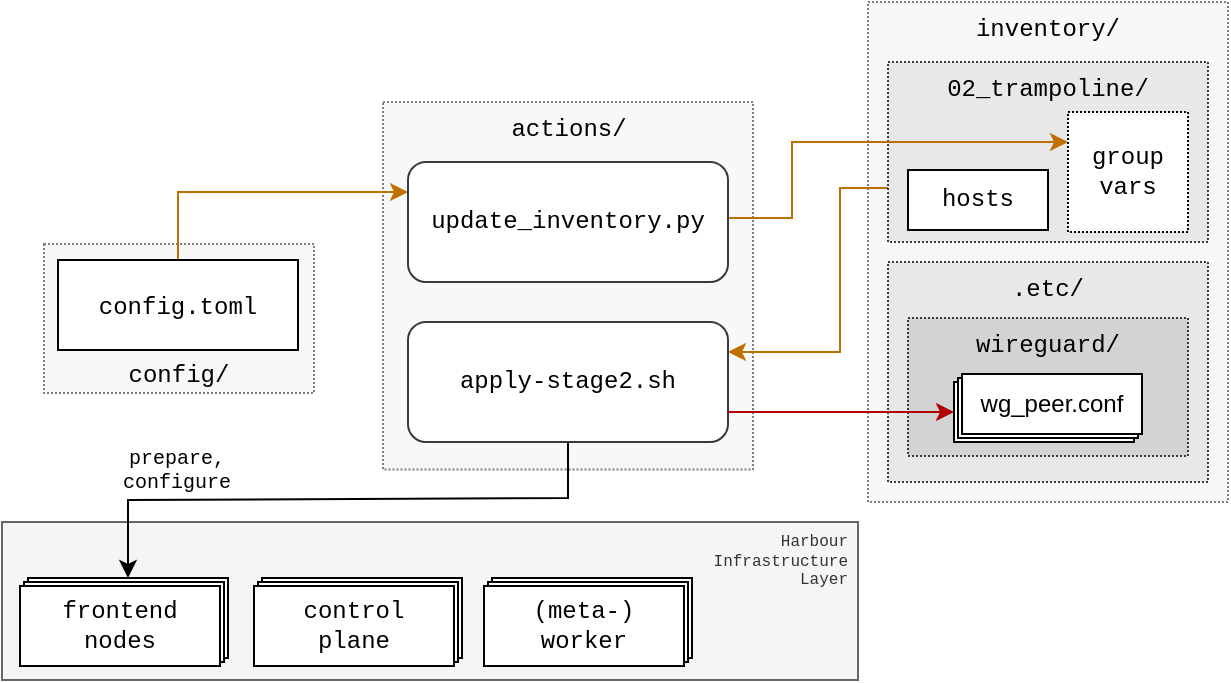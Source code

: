 <mxfile>
    <diagram id="6cig-UOc-U2CCzyN5WBH" name="Page-1">
        <mxGraphModel dx="436" dy="688" grid="1" gridSize="1" guides="1" tooltips="1" connect="1" arrows="1" fold="1" page="1" pageScale="1" pageWidth="583" pageHeight="827" math="0" shadow="0">
            <root>
                <mxCell id="0"/>
                <mxCell id="1" parent="0"/>
                <mxCell id="66" value="Harbour&lt;br style=&quot;font-size: 8px;&quot;&gt;Infrastructure&lt;br style=&quot;font-size: 8px;&quot;&gt;Layer" style="rounded=0;whiteSpace=wrap;html=1;fontFamily=Courier New;fillColor=#f5f5f5;verticalAlign=top;strokeColor=#666666;fontColor=#333333;fontSize=8;labelPosition=center;verticalLabelPosition=middle;align=right;spacing=0;spacingRight=5;" vertex="1" parent="1">
                    <mxGeometry x="237" y="510" width="428" height="79" as="geometry"/>
                </mxCell>
                <mxCell id="27" value="actions/" style="rounded=0;whiteSpace=wrap;html=1;fontFamily=Courier New;verticalAlign=top;dashed=1;dashPattern=1 1;fillColor=#F2F2F2;opacity=50;" vertex="1" parent="1">
                    <mxGeometry x="427.5" y="300" width="185" height="183.75" as="geometry"/>
                </mxCell>
                <mxCell id="28" value="config/" style="rounded=0;whiteSpace=wrap;html=1;fontFamily=Courier New;verticalAlign=bottom;dashed=1;dashPattern=1 1;fillColor=#F2F2F2;opacity=50;" vertex="1" parent="1">
                    <mxGeometry x="258" y="371" width="135" height="74.5" as="geometry"/>
                </mxCell>
                <mxCell id="30" style="edgeStyle=none;rounded=0;html=1;exitX=0.5;exitY=0;exitDx=0;exitDy=0;entryX=0;entryY=0.25;entryDx=0;entryDy=0;startArrow=none;startFill=0;fillColor=#f0a30a;strokeColor=#BD7000;" edge="1" parent="1" source="31" target="54">
                    <mxGeometry relative="1" as="geometry">
                        <Array as="points">
                            <mxPoint x="325" y="345"/>
                        </Array>
                    </mxGeometry>
                </mxCell>
                <mxCell id="31" value="&lt;font face=&quot;Courier New&quot;&gt;config.toml&lt;br&gt;&lt;/font&gt;" style="rounded=0;whiteSpace=wrap;html=1;" vertex="1" parent="1">
                    <mxGeometry x="265" y="379" width="120" height="45" as="geometry"/>
                </mxCell>
                <mxCell id="76" value="prepare,&lt;br style=&quot;font-size: 10px;&quot;&gt;configure" style="edgeStyle=none;rounded=0;html=1;exitX=0.5;exitY=1;exitDx=0;exitDy=0;entryX=0.5;entryY=0;entryDx=0;entryDy=0;fontFamily=Courier New;fontSize=10;labelBackgroundColor=none;labelPosition=center;verticalLabelPosition=top;align=center;verticalAlign=bottom;spacing=1;" edge="1" parent="1" source="36" target="62">
                    <mxGeometry x="0.561" y="-1" relative="1" as="geometry">
                        <Array as="points">
                            <mxPoint x="520" y="498"/>
                            <mxPoint x="300" y="499"/>
                        </Array>
                        <mxPoint as="offset"/>
                    </mxGeometry>
                </mxCell>
                <mxCell id="36" value="apply-stage2.sh" style="rounded=1;whiteSpace=wrap;html=1;fontFamily=Courier New;strokeColor=#36393d;fillColor=#FFFFFF;" vertex="1" parent="1">
                    <mxGeometry x="440" y="410" width="160" height="60" as="geometry"/>
                </mxCell>
                <mxCell id="37" value="inventory/" style="rounded=0;whiteSpace=wrap;html=1;fontFamily=Courier New;verticalAlign=top;dashed=1;dashPattern=1 1;fillColor=#F2F2F2;opacity=50;" vertex="1" parent="1">
                    <mxGeometry x="670" y="250" width="180" height="250" as="geometry"/>
                </mxCell>
                <mxCell id="55" style="edgeStyle=none;html=1;entryX=1;entryY=0.25;entryDx=0;entryDy=0;rounded=0;fillColor=#f0a30a;strokeColor=#BD7000;" edge="1" parent="1" target="36">
                    <mxGeometry relative="1" as="geometry">
                        <mxPoint x="680" y="343" as="sourcePoint"/>
                        <Array as="points">
                            <mxPoint x="656" y="343"/>
                            <mxPoint x="656" y="425"/>
                        </Array>
                    </mxGeometry>
                </mxCell>
                <mxCell id="38" value="02_trampoline/" style="rounded=0;whiteSpace=wrap;html=1;dashed=1;dashPattern=1 1;fontFamily=Courier New;verticalAlign=top;fillColor=#E3E3E3;opacity=75;" vertex="1" parent="1">
                    <mxGeometry x="680" y="280" width="160" height="90" as="geometry"/>
                </mxCell>
                <mxCell id="40" value=".etc/" style="rounded=0;whiteSpace=wrap;html=1;dashed=1;dashPattern=1 1;fontFamily=Courier New;verticalAlign=top;fillColor=#E3E3E3;opacity=75;" vertex="1" parent="1">
                    <mxGeometry x="680" y="380" width="160" height="110" as="geometry"/>
                </mxCell>
                <mxCell id="41" value="hosts" style="rounded=0;whiteSpace=wrap;html=1;fontFamily=Courier New;verticalAlign=middle;" vertex="1" parent="1">
                    <mxGeometry x="690" y="334" width="70" height="30" as="geometry"/>
                </mxCell>
                <mxCell id="44" value="group&lt;br&gt;vars" style="rounded=0;whiteSpace=wrap;html=1;fontFamily=Courier New;verticalAlign=middle;dashed=1;dashPattern=1 1;" vertex="1" parent="1">
                    <mxGeometry x="770" y="305" width="60" height="60" as="geometry"/>
                </mxCell>
                <mxCell id="48" style="edgeStyle=none;rounded=0;html=1;exitX=0.999;exitY=0.467;exitDx=0;exitDy=0;entryX=0;entryY=0.25;entryDx=0;entryDy=0;fontFamily=Courier New;fillColor=#f0a30a;strokeColor=#BD7000;exitPerimeter=0;" edge="1" parent="1" source="54" target="44">
                    <mxGeometry relative="1" as="geometry">
                        <Array as="points">
                            <mxPoint x="632" y="358"/>
                            <mxPoint x="632" y="320"/>
                            <mxPoint x="740" y="320"/>
                        </Array>
                    </mxGeometry>
                </mxCell>
                <mxCell id="54" value="update_inventory.py" style="rounded=1;whiteSpace=wrap;html=1;fontFamily=Courier New;strokeColor=#36393d;fillColor=#FFFFFF;" vertex="1" parent="1">
                    <mxGeometry x="440" y="330" width="160" height="60" as="geometry"/>
                </mxCell>
                <mxCell id="57" value="wireguard/" style="rounded=0;whiteSpace=wrap;html=1;dashed=1;dashPattern=1 1;fontFamily=Courier New;verticalAlign=top;opacity=75;fillColor=#CCCCCC;" vertex="1" parent="1">
                    <mxGeometry x="690" y="408" width="140" height="69" as="geometry"/>
                </mxCell>
                <mxCell id="58" value="wg_peer.conf" style="rounded=0;whiteSpace=wrap;html=1;verticalAlign=middle;" vertex="1" parent="1">
                    <mxGeometry x="713" y="440" width="90" height="30" as="geometry"/>
                </mxCell>
                <mxCell id="59" value="wg_peer.conf" style="rounded=0;whiteSpace=wrap;html=1;verticalAlign=middle;" vertex="1" parent="1">
                    <mxGeometry x="715" y="438" width="90" height="30" as="geometry"/>
                </mxCell>
                <mxCell id="60" value="wg_peer.conf" style="rounded=0;whiteSpace=wrap;html=1;verticalAlign=middle;" vertex="1" parent="1">
                    <mxGeometry x="717" y="436" width="90" height="30" as="geometry"/>
                </mxCell>
                <mxCell id="61" style="edgeStyle=none;rounded=0;html=1;exitX=1;exitY=0.75;exitDx=0;exitDy=0;entryX=0;entryY=0.5;entryDx=0;entryDy=0;fillColor=#e51400;strokeColor=#B20000;" edge="1" parent="1" source="36" target="58">
                    <mxGeometry relative="1" as="geometry"/>
                </mxCell>
                <mxCell id="62" value="frontend nodes" style="rounded=0;whiteSpace=wrap;html=1;verticalAlign=middle;fontFamily=Courier New;" vertex="1" parent="1">
                    <mxGeometry x="250" y="538" width="100" height="40" as="geometry"/>
                </mxCell>
                <mxCell id="63" value="frontend nodes" style="rounded=0;whiteSpace=wrap;html=1;verticalAlign=middle;fontFamily=Courier New;" vertex="1" parent="1">
                    <mxGeometry x="248" y="540" width="100" height="40" as="geometry"/>
                </mxCell>
                <mxCell id="64" value="frontend&lt;br&gt;nodes" style="rounded=0;whiteSpace=wrap;html=1;verticalAlign=middle;fontFamily=Courier New;" vertex="1" parent="1">
                    <mxGeometry x="246" y="542" width="100" height="40" as="geometry"/>
                </mxCell>
                <mxCell id="67" value="co" style="rounded=0;whiteSpace=wrap;html=1;verticalAlign=middle;fontFamily=Courier New;" vertex="1" parent="1">
                    <mxGeometry x="367" y="538" width="100" height="40" as="geometry"/>
                </mxCell>
                <mxCell id="68" value="frontend nodes" style="rounded=0;whiteSpace=wrap;html=1;verticalAlign=middle;fontFamily=Courier New;" vertex="1" parent="1">
                    <mxGeometry x="365" y="540" width="100" height="40" as="geometry"/>
                </mxCell>
                <mxCell id="69" value="control&lt;br&gt;plane" style="rounded=0;whiteSpace=wrap;html=1;verticalAlign=middle;fontFamily=Courier New;" vertex="1" parent="1">
                    <mxGeometry x="363" y="542" width="100" height="40" as="geometry"/>
                </mxCell>
                <mxCell id="70" value="frontend nodes" style="rounded=0;whiteSpace=wrap;html=1;verticalAlign=middle;fontFamily=Courier New;" vertex="1" parent="1">
                    <mxGeometry x="482" y="538" width="100" height="40" as="geometry"/>
                </mxCell>
                <mxCell id="71" value="frontend nodes" style="rounded=0;whiteSpace=wrap;html=1;verticalAlign=middle;fontFamily=Courier New;" vertex="1" parent="1">
                    <mxGeometry x="480" y="540" width="100" height="40" as="geometry"/>
                </mxCell>
                <mxCell id="72" value="(meta-)&lt;br&gt;worker" style="rounded=0;whiteSpace=wrap;html=1;verticalAlign=middle;fontFamily=Courier New;" vertex="1" parent="1">
                    <mxGeometry x="478" y="542" width="100" height="40" as="geometry"/>
                </mxCell>
            </root>
        </mxGraphModel>
    </diagram>
</mxfile>